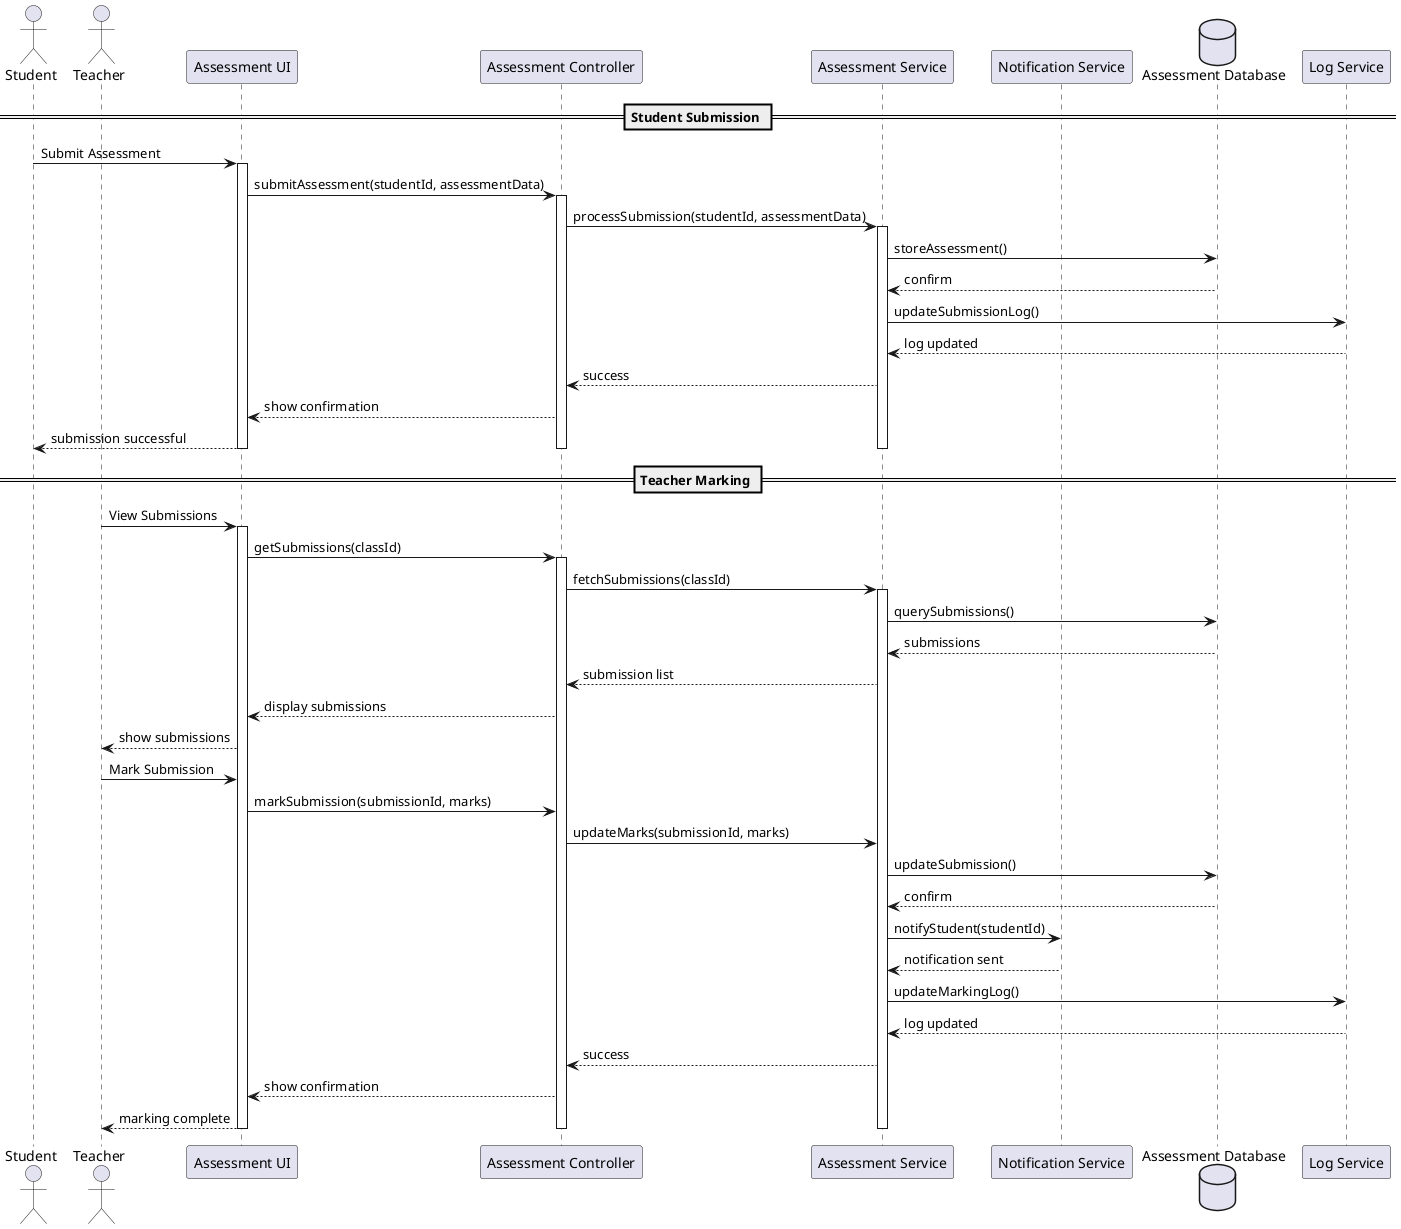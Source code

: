 @startuml Assessment Workflow Sequence

actor Student
actor Teacher
participant "Assessment UI" as UI
participant "Assessment Controller" as Ctrl
participant "Assessment Service" as ASvc
participant "Notification Service" as Notify
database "Assessment Database" as DB
participant "Log Service" as Log

== Student Submission ==
Student -> UI: Submit Assessment
activate UI
UI -> Ctrl: submitAssessment(studentId, assessmentData)
activate Ctrl
Ctrl -> ASvc: processSubmission(studentId, assessmentData)
activate ASvc
ASvc -> DB: storeAssessment()
DB --> ASvc: confirm
ASvc -> Log: updateSubmissionLog()
Log --> ASvc: log updated
ASvc --> Ctrl: success
Ctrl --> UI: show confirmation
UI --> Student: submission successful
deactivate UI
deactivate Ctrl
deactivate ASvc

== Teacher Marking ==
Teacher -> UI: View Submissions
activate UI
UI -> Ctrl: getSubmissions(classId)
activate Ctrl
Ctrl -> ASvc: fetchSubmissions(classId)
activate ASvc
ASvc -> DB: querySubmissions()
DB --> ASvc: submissions
ASvc --> Ctrl: submission list
Ctrl --> UI: display submissions
UI --> Teacher: show submissions

Teacher -> UI: Mark Submission
UI -> Ctrl: markSubmission(submissionId, marks)
Ctrl -> ASvc: updateMarks(submissionId, marks)
ASvc -> DB: updateSubmission()
DB --> ASvc: confirm
ASvc -> Notify: notifyStudent(studentId)
Notify --> ASvc: notification sent
ASvc -> Log: updateMarkingLog()
Log --> ASvc: log updated
ASvc --> Ctrl: success
Ctrl --> UI: show confirmation
UI --> Teacher: marking complete
deactivate UI
deactivate Ctrl
deactivate ASvc

@enduml
